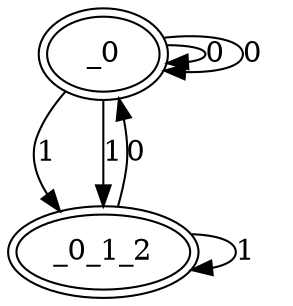 digraph G {
_0->_0 [label="0"]
_0->_0_1_2 [label="1"]
_0->_0 [label="0"]
_0->_0_1_2 [label="1"]
_0_1_2->_0 [label="0"]
_0_1_2->_0_1_2 [label="1"]
_0 [peripheries=2]
_0_1_2 [peripheries=2]
}
